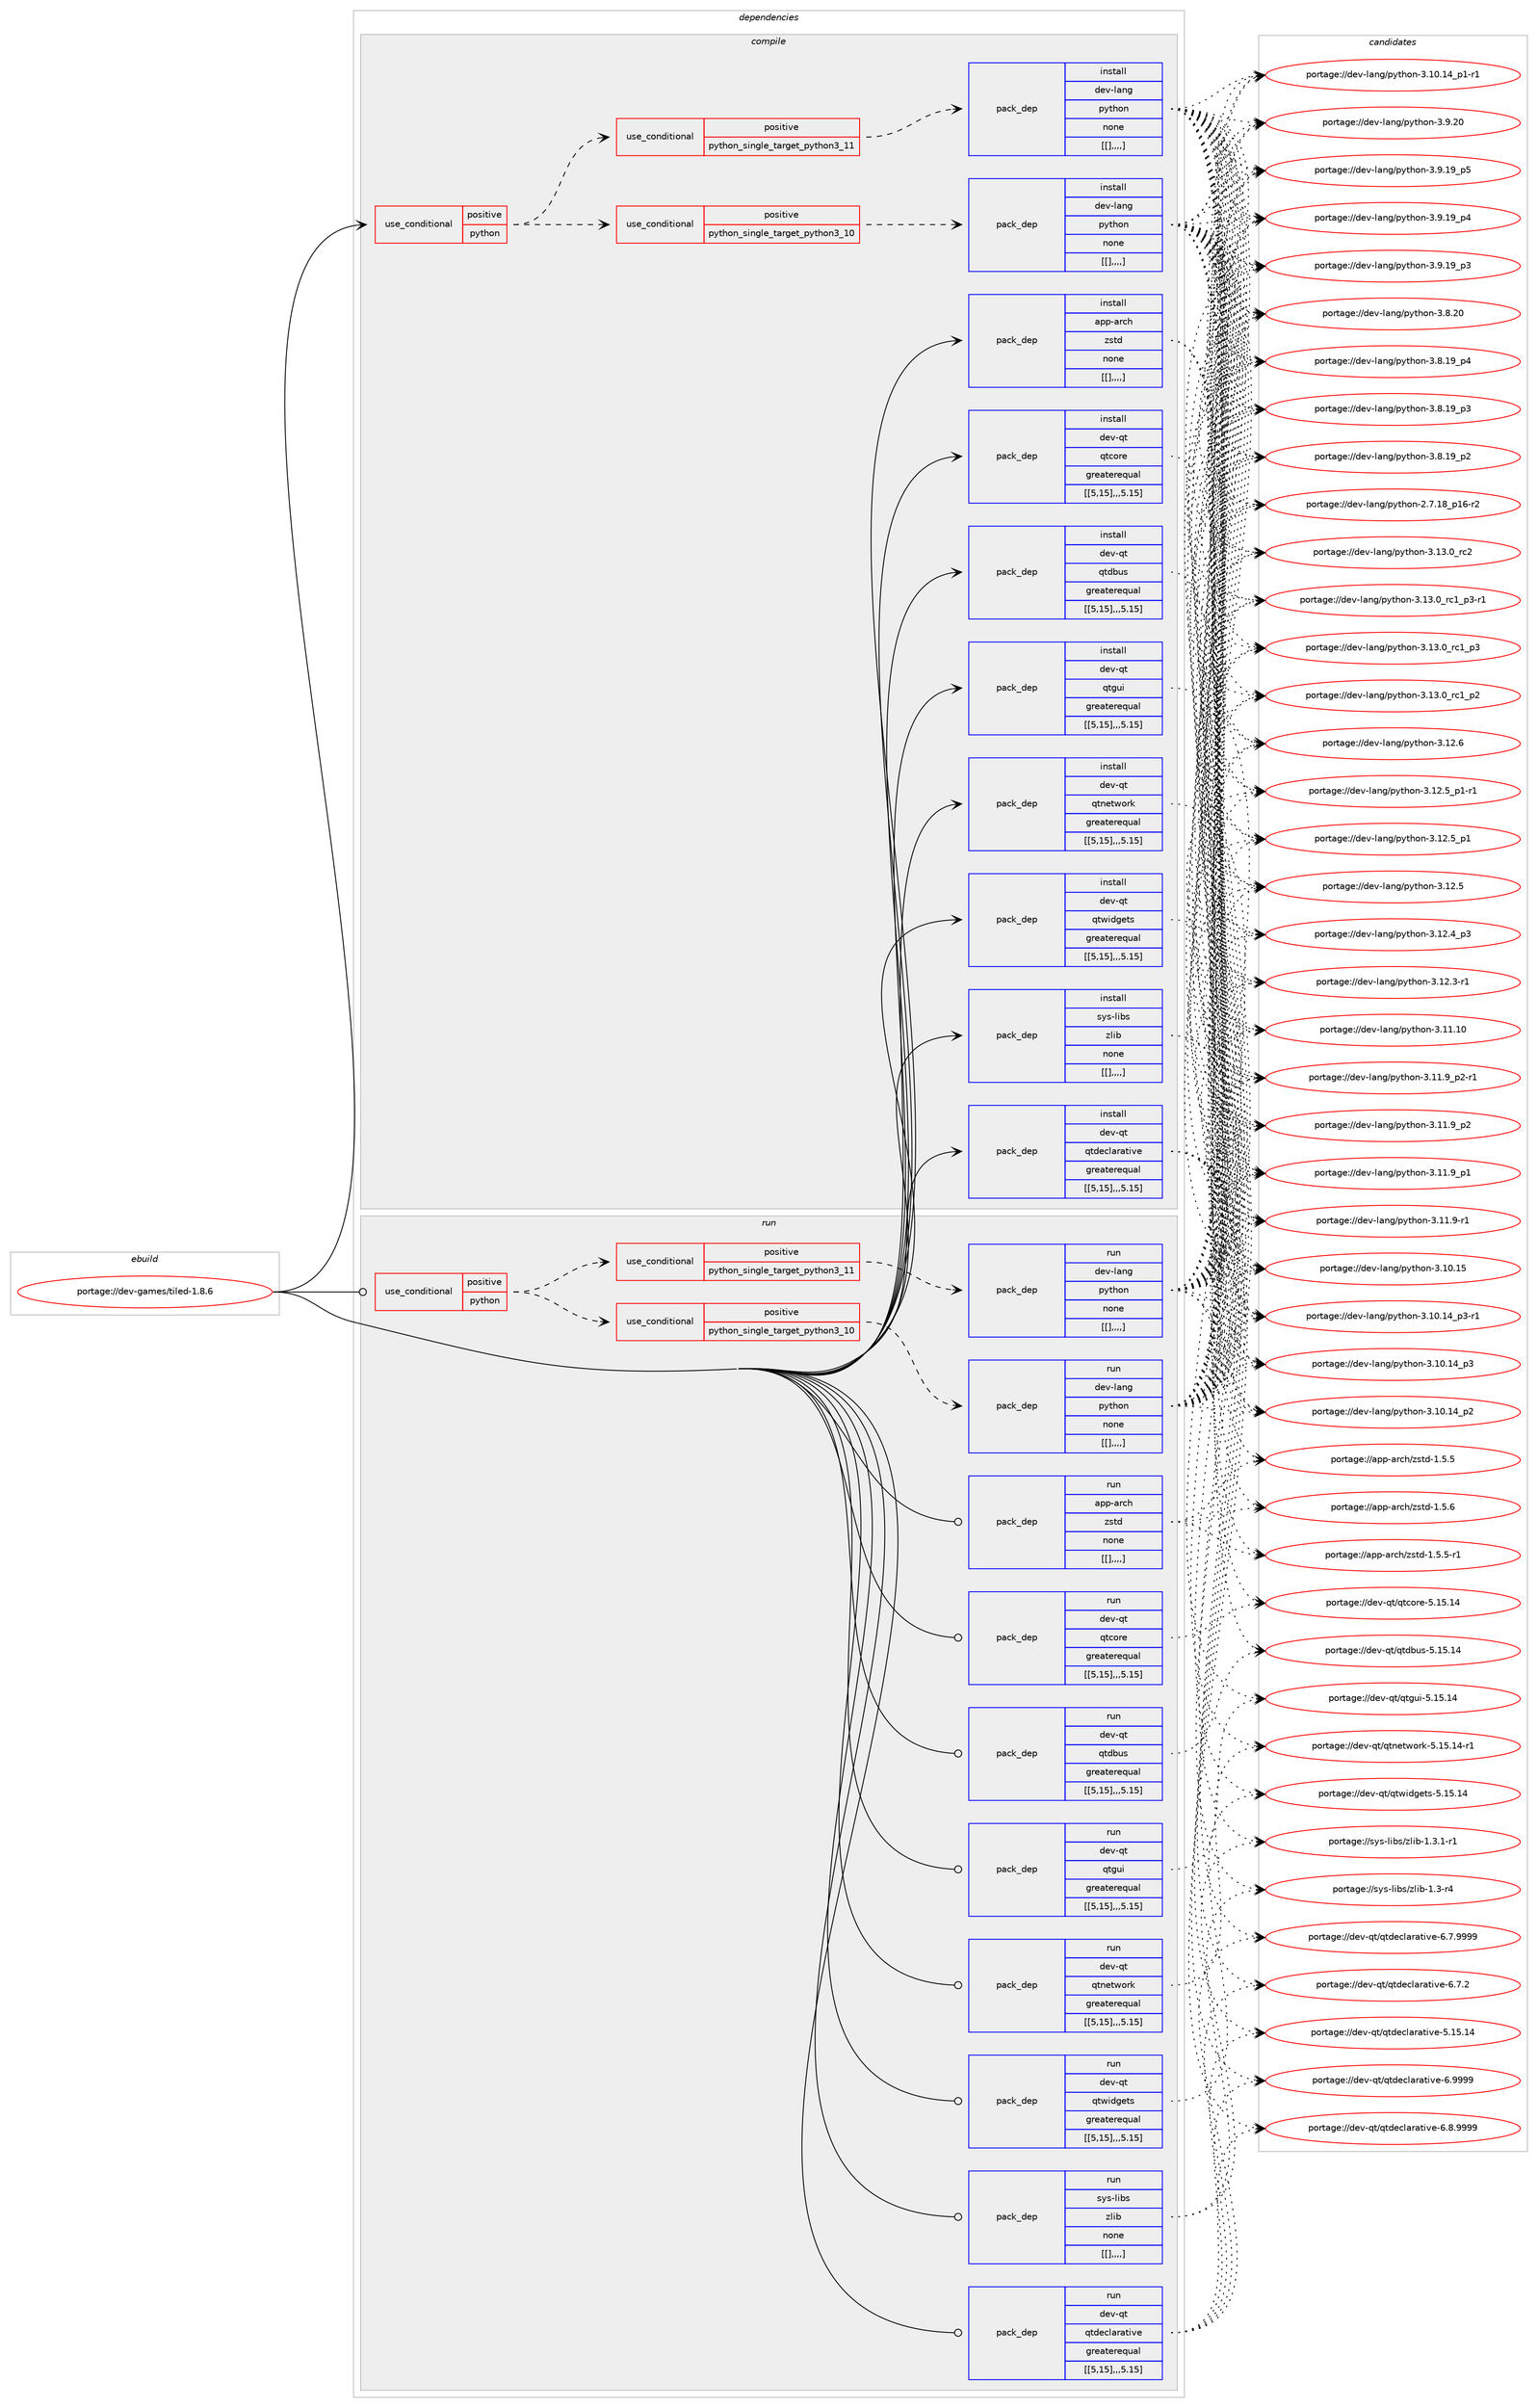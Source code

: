 digraph prolog {

# *************
# Graph options
# *************

newrank=true;
concentrate=true;
compound=true;
graph [rankdir=LR,fontname=Helvetica,fontsize=10,ranksep=1.5];#, ranksep=2.5, nodesep=0.2];
edge  [arrowhead=vee];
node  [fontname=Helvetica,fontsize=10];

# **********
# The ebuild
# **********

subgraph cluster_leftcol {
color=gray;
label=<<i>ebuild</i>>;
id [label="portage://dev-games/tiled-1.8.6", color=red, width=4, href="../dev-games/tiled-1.8.6.svg"];
}

# ****************
# The dependencies
# ****************

subgraph cluster_midcol {
color=gray;
label=<<i>dependencies</i>>;
subgraph cluster_compile {
fillcolor="#eeeeee";
style=filled;
label=<<i>compile</i>>;
subgraph cond20420 {
dependency76235 [label=<<TABLE BORDER="0" CELLBORDER="1" CELLSPACING="0" CELLPADDING="4"><TR><TD ROWSPAN="3" CELLPADDING="10">use_conditional</TD></TR><TR><TD>positive</TD></TR><TR><TD>python</TD></TR></TABLE>>, shape=none, color=red];
subgraph cond20421 {
dependency76236 [label=<<TABLE BORDER="0" CELLBORDER="1" CELLSPACING="0" CELLPADDING="4"><TR><TD ROWSPAN="3" CELLPADDING="10">use_conditional</TD></TR><TR><TD>positive</TD></TR><TR><TD>python_single_target_python3_10</TD></TR></TABLE>>, shape=none, color=red];
subgraph pack54866 {
dependency76237 [label=<<TABLE BORDER="0" CELLBORDER="1" CELLSPACING="0" CELLPADDING="4" WIDTH="220"><TR><TD ROWSPAN="6" CELLPADDING="30">pack_dep</TD></TR><TR><TD WIDTH="110">install</TD></TR><TR><TD>dev-lang</TD></TR><TR><TD>python</TD></TR><TR><TD>none</TD></TR><TR><TD>[[],,,,]</TD></TR></TABLE>>, shape=none, color=blue];
}
dependency76236:e -> dependency76237:w [weight=20,style="dashed",arrowhead="vee"];
}
dependency76235:e -> dependency76236:w [weight=20,style="dashed",arrowhead="vee"];
subgraph cond20422 {
dependency76238 [label=<<TABLE BORDER="0" CELLBORDER="1" CELLSPACING="0" CELLPADDING="4"><TR><TD ROWSPAN="3" CELLPADDING="10">use_conditional</TD></TR><TR><TD>positive</TD></TR><TR><TD>python_single_target_python3_11</TD></TR></TABLE>>, shape=none, color=red];
subgraph pack54867 {
dependency76239 [label=<<TABLE BORDER="0" CELLBORDER="1" CELLSPACING="0" CELLPADDING="4" WIDTH="220"><TR><TD ROWSPAN="6" CELLPADDING="30">pack_dep</TD></TR><TR><TD WIDTH="110">install</TD></TR><TR><TD>dev-lang</TD></TR><TR><TD>python</TD></TR><TR><TD>none</TD></TR><TR><TD>[[],,,,]</TD></TR></TABLE>>, shape=none, color=blue];
}
dependency76238:e -> dependency76239:w [weight=20,style="dashed",arrowhead="vee"];
}
dependency76235:e -> dependency76238:w [weight=20,style="dashed",arrowhead="vee"];
}
id:e -> dependency76235:w [weight=20,style="solid",arrowhead="vee"];
subgraph pack54868 {
dependency76240 [label=<<TABLE BORDER="0" CELLBORDER="1" CELLSPACING="0" CELLPADDING="4" WIDTH="220"><TR><TD ROWSPAN="6" CELLPADDING="30">pack_dep</TD></TR><TR><TD WIDTH="110">install</TD></TR><TR><TD>app-arch</TD></TR><TR><TD>zstd</TD></TR><TR><TD>none</TD></TR><TR><TD>[[],,,,]</TD></TR></TABLE>>, shape=none, color=blue];
}
id:e -> dependency76240:w [weight=20,style="solid",arrowhead="vee"];
subgraph pack54869 {
dependency76241 [label=<<TABLE BORDER="0" CELLBORDER="1" CELLSPACING="0" CELLPADDING="4" WIDTH="220"><TR><TD ROWSPAN="6" CELLPADDING="30">pack_dep</TD></TR><TR><TD WIDTH="110">install</TD></TR><TR><TD>dev-qt</TD></TR><TR><TD>qtcore</TD></TR><TR><TD>greaterequal</TD></TR><TR><TD>[[5,15],,,5.15]</TD></TR></TABLE>>, shape=none, color=blue];
}
id:e -> dependency76241:w [weight=20,style="solid",arrowhead="vee"];
subgraph pack54870 {
dependency76242 [label=<<TABLE BORDER="0" CELLBORDER="1" CELLSPACING="0" CELLPADDING="4" WIDTH="220"><TR><TD ROWSPAN="6" CELLPADDING="30">pack_dep</TD></TR><TR><TD WIDTH="110">install</TD></TR><TR><TD>dev-qt</TD></TR><TR><TD>qtdbus</TD></TR><TR><TD>greaterequal</TD></TR><TR><TD>[[5,15],,,5.15]</TD></TR></TABLE>>, shape=none, color=blue];
}
id:e -> dependency76242:w [weight=20,style="solid",arrowhead="vee"];
subgraph pack54871 {
dependency76243 [label=<<TABLE BORDER="0" CELLBORDER="1" CELLSPACING="0" CELLPADDING="4" WIDTH="220"><TR><TD ROWSPAN="6" CELLPADDING="30">pack_dep</TD></TR><TR><TD WIDTH="110">install</TD></TR><TR><TD>dev-qt</TD></TR><TR><TD>qtdeclarative</TD></TR><TR><TD>greaterequal</TD></TR><TR><TD>[[5,15],,,5.15]</TD></TR></TABLE>>, shape=none, color=blue];
}
id:e -> dependency76243:w [weight=20,style="solid",arrowhead="vee"];
subgraph pack54872 {
dependency76244 [label=<<TABLE BORDER="0" CELLBORDER="1" CELLSPACING="0" CELLPADDING="4" WIDTH="220"><TR><TD ROWSPAN="6" CELLPADDING="30">pack_dep</TD></TR><TR><TD WIDTH="110">install</TD></TR><TR><TD>dev-qt</TD></TR><TR><TD>qtgui</TD></TR><TR><TD>greaterequal</TD></TR><TR><TD>[[5,15],,,5.15]</TD></TR></TABLE>>, shape=none, color=blue];
}
id:e -> dependency76244:w [weight=20,style="solid",arrowhead="vee"];
subgraph pack54873 {
dependency76245 [label=<<TABLE BORDER="0" CELLBORDER="1" CELLSPACING="0" CELLPADDING="4" WIDTH="220"><TR><TD ROWSPAN="6" CELLPADDING="30">pack_dep</TD></TR><TR><TD WIDTH="110">install</TD></TR><TR><TD>dev-qt</TD></TR><TR><TD>qtnetwork</TD></TR><TR><TD>greaterequal</TD></TR><TR><TD>[[5,15],,,5.15]</TD></TR></TABLE>>, shape=none, color=blue];
}
id:e -> dependency76245:w [weight=20,style="solid",arrowhead="vee"];
subgraph pack54874 {
dependency76246 [label=<<TABLE BORDER="0" CELLBORDER="1" CELLSPACING="0" CELLPADDING="4" WIDTH="220"><TR><TD ROWSPAN="6" CELLPADDING="30">pack_dep</TD></TR><TR><TD WIDTH="110">install</TD></TR><TR><TD>dev-qt</TD></TR><TR><TD>qtwidgets</TD></TR><TR><TD>greaterequal</TD></TR><TR><TD>[[5,15],,,5.15]</TD></TR></TABLE>>, shape=none, color=blue];
}
id:e -> dependency76246:w [weight=20,style="solid",arrowhead="vee"];
subgraph pack54875 {
dependency76247 [label=<<TABLE BORDER="0" CELLBORDER="1" CELLSPACING="0" CELLPADDING="4" WIDTH="220"><TR><TD ROWSPAN="6" CELLPADDING="30">pack_dep</TD></TR><TR><TD WIDTH="110">install</TD></TR><TR><TD>sys-libs</TD></TR><TR><TD>zlib</TD></TR><TR><TD>none</TD></TR><TR><TD>[[],,,,]</TD></TR></TABLE>>, shape=none, color=blue];
}
id:e -> dependency76247:w [weight=20,style="solid",arrowhead="vee"];
}
subgraph cluster_compileandrun {
fillcolor="#eeeeee";
style=filled;
label=<<i>compile and run</i>>;
}
subgraph cluster_run {
fillcolor="#eeeeee";
style=filled;
label=<<i>run</i>>;
subgraph cond20423 {
dependency76248 [label=<<TABLE BORDER="0" CELLBORDER="1" CELLSPACING="0" CELLPADDING="4"><TR><TD ROWSPAN="3" CELLPADDING="10">use_conditional</TD></TR><TR><TD>positive</TD></TR><TR><TD>python</TD></TR></TABLE>>, shape=none, color=red];
subgraph cond20424 {
dependency76249 [label=<<TABLE BORDER="0" CELLBORDER="1" CELLSPACING="0" CELLPADDING="4"><TR><TD ROWSPAN="3" CELLPADDING="10">use_conditional</TD></TR><TR><TD>positive</TD></TR><TR><TD>python_single_target_python3_10</TD></TR></TABLE>>, shape=none, color=red];
subgraph pack54876 {
dependency76250 [label=<<TABLE BORDER="0" CELLBORDER="1" CELLSPACING="0" CELLPADDING="4" WIDTH="220"><TR><TD ROWSPAN="6" CELLPADDING="30">pack_dep</TD></TR><TR><TD WIDTH="110">run</TD></TR><TR><TD>dev-lang</TD></TR><TR><TD>python</TD></TR><TR><TD>none</TD></TR><TR><TD>[[],,,,]</TD></TR></TABLE>>, shape=none, color=blue];
}
dependency76249:e -> dependency76250:w [weight=20,style="dashed",arrowhead="vee"];
}
dependency76248:e -> dependency76249:w [weight=20,style="dashed",arrowhead="vee"];
subgraph cond20425 {
dependency76251 [label=<<TABLE BORDER="0" CELLBORDER="1" CELLSPACING="0" CELLPADDING="4"><TR><TD ROWSPAN="3" CELLPADDING="10">use_conditional</TD></TR><TR><TD>positive</TD></TR><TR><TD>python_single_target_python3_11</TD></TR></TABLE>>, shape=none, color=red];
subgraph pack54877 {
dependency76252 [label=<<TABLE BORDER="0" CELLBORDER="1" CELLSPACING="0" CELLPADDING="4" WIDTH="220"><TR><TD ROWSPAN="6" CELLPADDING="30">pack_dep</TD></TR><TR><TD WIDTH="110">run</TD></TR><TR><TD>dev-lang</TD></TR><TR><TD>python</TD></TR><TR><TD>none</TD></TR><TR><TD>[[],,,,]</TD></TR></TABLE>>, shape=none, color=blue];
}
dependency76251:e -> dependency76252:w [weight=20,style="dashed",arrowhead="vee"];
}
dependency76248:e -> dependency76251:w [weight=20,style="dashed",arrowhead="vee"];
}
id:e -> dependency76248:w [weight=20,style="solid",arrowhead="odot"];
subgraph pack54878 {
dependency76253 [label=<<TABLE BORDER="0" CELLBORDER="1" CELLSPACING="0" CELLPADDING="4" WIDTH="220"><TR><TD ROWSPAN="6" CELLPADDING="30">pack_dep</TD></TR><TR><TD WIDTH="110">run</TD></TR><TR><TD>app-arch</TD></TR><TR><TD>zstd</TD></TR><TR><TD>none</TD></TR><TR><TD>[[],,,,]</TD></TR></TABLE>>, shape=none, color=blue];
}
id:e -> dependency76253:w [weight=20,style="solid",arrowhead="odot"];
subgraph pack54879 {
dependency76254 [label=<<TABLE BORDER="0" CELLBORDER="1" CELLSPACING="0" CELLPADDING="4" WIDTH="220"><TR><TD ROWSPAN="6" CELLPADDING="30">pack_dep</TD></TR><TR><TD WIDTH="110">run</TD></TR><TR><TD>dev-qt</TD></TR><TR><TD>qtcore</TD></TR><TR><TD>greaterequal</TD></TR><TR><TD>[[5,15],,,5.15]</TD></TR></TABLE>>, shape=none, color=blue];
}
id:e -> dependency76254:w [weight=20,style="solid",arrowhead="odot"];
subgraph pack54880 {
dependency76255 [label=<<TABLE BORDER="0" CELLBORDER="1" CELLSPACING="0" CELLPADDING="4" WIDTH="220"><TR><TD ROWSPAN="6" CELLPADDING="30">pack_dep</TD></TR><TR><TD WIDTH="110">run</TD></TR><TR><TD>dev-qt</TD></TR><TR><TD>qtdbus</TD></TR><TR><TD>greaterequal</TD></TR><TR><TD>[[5,15],,,5.15]</TD></TR></TABLE>>, shape=none, color=blue];
}
id:e -> dependency76255:w [weight=20,style="solid",arrowhead="odot"];
subgraph pack54881 {
dependency76256 [label=<<TABLE BORDER="0" CELLBORDER="1" CELLSPACING="0" CELLPADDING="4" WIDTH="220"><TR><TD ROWSPAN="6" CELLPADDING="30">pack_dep</TD></TR><TR><TD WIDTH="110">run</TD></TR><TR><TD>dev-qt</TD></TR><TR><TD>qtdeclarative</TD></TR><TR><TD>greaterequal</TD></TR><TR><TD>[[5,15],,,5.15]</TD></TR></TABLE>>, shape=none, color=blue];
}
id:e -> dependency76256:w [weight=20,style="solid",arrowhead="odot"];
subgraph pack54882 {
dependency76257 [label=<<TABLE BORDER="0" CELLBORDER="1" CELLSPACING="0" CELLPADDING="4" WIDTH="220"><TR><TD ROWSPAN="6" CELLPADDING="30">pack_dep</TD></TR><TR><TD WIDTH="110">run</TD></TR><TR><TD>dev-qt</TD></TR><TR><TD>qtgui</TD></TR><TR><TD>greaterequal</TD></TR><TR><TD>[[5,15],,,5.15]</TD></TR></TABLE>>, shape=none, color=blue];
}
id:e -> dependency76257:w [weight=20,style="solid",arrowhead="odot"];
subgraph pack54883 {
dependency76258 [label=<<TABLE BORDER="0" CELLBORDER="1" CELLSPACING="0" CELLPADDING="4" WIDTH="220"><TR><TD ROWSPAN="6" CELLPADDING="30">pack_dep</TD></TR><TR><TD WIDTH="110">run</TD></TR><TR><TD>dev-qt</TD></TR><TR><TD>qtnetwork</TD></TR><TR><TD>greaterequal</TD></TR><TR><TD>[[5,15],,,5.15]</TD></TR></TABLE>>, shape=none, color=blue];
}
id:e -> dependency76258:w [weight=20,style="solid",arrowhead="odot"];
subgraph pack54884 {
dependency76259 [label=<<TABLE BORDER="0" CELLBORDER="1" CELLSPACING="0" CELLPADDING="4" WIDTH="220"><TR><TD ROWSPAN="6" CELLPADDING="30">pack_dep</TD></TR><TR><TD WIDTH="110">run</TD></TR><TR><TD>dev-qt</TD></TR><TR><TD>qtwidgets</TD></TR><TR><TD>greaterequal</TD></TR><TR><TD>[[5,15],,,5.15]</TD></TR></TABLE>>, shape=none, color=blue];
}
id:e -> dependency76259:w [weight=20,style="solid",arrowhead="odot"];
subgraph pack54885 {
dependency76260 [label=<<TABLE BORDER="0" CELLBORDER="1" CELLSPACING="0" CELLPADDING="4" WIDTH="220"><TR><TD ROWSPAN="6" CELLPADDING="30">pack_dep</TD></TR><TR><TD WIDTH="110">run</TD></TR><TR><TD>sys-libs</TD></TR><TR><TD>zlib</TD></TR><TR><TD>none</TD></TR><TR><TD>[[],,,,]</TD></TR></TABLE>>, shape=none, color=blue];
}
id:e -> dependency76260:w [weight=20,style="solid",arrowhead="odot"];
}
}

# **************
# The candidates
# **************

subgraph cluster_choices {
rank=same;
color=gray;
label=<<i>candidates</i>>;

subgraph choice54866 {
color=black;
nodesep=1;
choice10010111845108971101034711212111610411111045514649514648951149950 [label="portage://dev-lang/python-3.13.0_rc2", color=red, width=4,href="../dev-lang/python-3.13.0_rc2.svg"];
choice1001011184510897110103471121211161041111104551464951464895114994995112514511449 [label="portage://dev-lang/python-3.13.0_rc1_p3-r1", color=red, width=4,href="../dev-lang/python-3.13.0_rc1_p3-r1.svg"];
choice100101118451089711010347112121116104111110455146495146489511499499511251 [label="portage://dev-lang/python-3.13.0_rc1_p3", color=red, width=4,href="../dev-lang/python-3.13.0_rc1_p3.svg"];
choice100101118451089711010347112121116104111110455146495146489511499499511250 [label="portage://dev-lang/python-3.13.0_rc1_p2", color=red, width=4,href="../dev-lang/python-3.13.0_rc1_p2.svg"];
choice10010111845108971101034711212111610411111045514649504654 [label="portage://dev-lang/python-3.12.6", color=red, width=4,href="../dev-lang/python-3.12.6.svg"];
choice1001011184510897110103471121211161041111104551464950465395112494511449 [label="portage://dev-lang/python-3.12.5_p1-r1", color=red, width=4,href="../dev-lang/python-3.12.5_p1-r1.svg"];
choice100101118451089711010347112121116104111110455146495046539511249 [label="portage://dev-lang/python-3.12.5_p1", color=red, width=4,href="../dev-lang/python-3.12.5_p1.svg"];
choice10010111845108971101034711212111610411111045514649504653 [label="portage://dev-lang/python-3.12.5", color=red, width=4,href="../dev-lang/python-3.12.5.svg"];
choice100101118451089711010347112121116104111110455146495046529511251 [label="portage://dev-lang/python-3.12.4_p3", color=red, width=4,href="../dev-lang/python-3.12.4_p3.svg"];
choice100101118451089711010347112121116104111110455146495046514511449 [label="portage://dev-lang/python-3.12.3-r1", color=red, width=4,href="../dev-lang/python-3.12.3-r1.svg"];
choice1001011184510897110103471121211161041111104551464949464948 [label="portage://dev-lang/python-3.11.10", color=red, width=4,href="../dev-lang/python-3.11.10.svg"];
choice1001011184510897110103471121211161041111104551464949465795112504511449 [label="portage://dev-lang/python-3.11.9_p2-r1", color=red, width=4,href="../dev-lang/python-3.11.9_p2-r1.svg"];
choice100101118451089711010347112121116104111110455146494946579511250 [label="portage://dev-lang/python-3.11.9_p2", color=red, width=4,href="../dev-lang/python-3.11.9_p2.svg"];
choice100101118451089711010347112121116104111110455146494946579511249 [label="portage://dev-lang/python-3.11.9_p1", color=red, width=4,href="../dev-lang/python-3.11.9_p1.svg"];
choice100101118451089711010347112121116104111110455146494946574511449 [label="portage://dev-lang/python-3.11.9-r1", color=red, width=4,href="../dev-lang/python-3.11.9-r1.svg"];
choice1001011184510897110103471121211161041111104551464948464953 [label="portage://dev-lang/python-3.10.15", color=red, width=4,href="../dev-lang/python-3.10.15.svg"];
choice100101118451089711010347112121116104111110455146494846495295112514511449 [label="portage://dev-lang/python-3.10.14_p3-r1", color=red, width=4,href="../dev-lang/python-3.10.14_p3-r1.svg"];
choice10010111845108971101034711212111610411111045514649484649529511251 [label="portage://dev-lang/python-3.10.14_p3", color=red, width=4,href="../dev-lang/python-3.10.14_p3.svg"];
choice10010111845108971101034711212111610411111045514649484649529511250 [label="portage://dev-lang/python-3.10.14_p2", color=red, width=4,href="../dev-lang/python-3.10.14_p2.svg"];
choice100101118451089711010347112121116104111110455146494846495295112494511449 [label="portage://dev-lang/python-3.10.14_p1-r1", color=red, width=4,href="../dev-lang/python-3.10.14_p1-r1.svg"];
choice10010111845108971101034711212111610411111045514657465048 [label="portage://dev-lang/python-3.9.20", color=red, width=4,href="../dev-lang/python-3.9.20.svg"];
choice100101118451089711010347112121116104111110455146574649579511253 [label="portage://dev-lang/python-3.9.19_p5", color=red, width=4,href="../dev-lang/python-3.9.19_p5.svg"];
choice100101118451089711010347112121116104111110455146574649579511252 [label="portage://dev-lang/python-3.9.19_p4", color=red, width=4,href="../dev-lang/python-3.9.19_p4.svg"];
choice100101118451089711010347112121116104111110455146574649579511251 [label="portage://dev-lang/python-3.9.19_p3", color=red, width=4,href="../dev-lang/python-3.9.19_p3.svg"];
choice10010111845108971101034711212111610411111045514656465048 [label="portage://dev-lang/python-3.8.20", color=red, width=4,href="../dev-lang/python-3.8.20.svg"];
choice100101118451089711010347112121116104111110455146564649579511252 [label="portage://dev-lang/python-3.8.19_p4", color=red, width=4,href="../dev-lang/python-3.8.19_p4.svg"];
choice100101118451089711010347112121116104111110455146564649579511251 [label="portage://dev-lang/python-3.8.19_p3", color=red, width=4,href="../dev-lang/python-3.8.19_p3.svg"];
choice100101118451089711010347112121116104111110455146564649579511250 [label="portage://dev-lang/python-3.8.19_p2", color=red, width=4,href="../dev-lang/python-3.8.19_p2.svg"];
choice100101118451089711010347112121116104111110455046554649569511249544511450 [label="portage://dev-lang/python-2.7.18_p16-r2", color=red, width=4,href="../dev-lang/python-2.7.18_p16-r2.svg"];
dependency76237:e -> choice10010111845108971101034711212111610411111045514649514648951149950:w [style=dotted,weight="100"];
dependency76237:e -> choice1001011184510897110103471121211161041111104551464951464895114994995112514511449:w [style=dotted,weight="100"];
dependency76237:e -> choice100101118451089711010347112121116104111110455146495146489511499499511251:w [style=dotted,weight="100"];
dependency76237:e -> choice100101118451089711010347112121116104111110455146495146489511499499511250:w [style=dotted,weight="100"];
dependency76237:e -> choice10010111845108971101034711212111610411111045514649504654:w [style=dotted,weight="100"];
dependency76237:e -> choice1001011184510897110103471121211161041111104551464950465395112494511449:w [style=dotted,weight="100"];
dependency76237:e -> choice100101118451089711010347112121116104111110455146495046539511249:w [style=dotted,weight="100"];
dependency76237:e -> choice10010111845108971101034711212111610411111045514649504653:w [style=dotted,weight="100"];
dependency76237:e -> choice100101118451089711010347112121116104111110455146495046529511251:w [style=dotted,weight="100"];
dependency76237:e -> choice100101118451089711010347112121116104111110455146495046514511449:w [style=dotted,weight="100"];
dependency76237:e -> choice1001011184510897110103471121211161041111104551464949464948:w [style=dotted,weight="100"];
dependency76237:e -> choice1001011184510897110103471121211161041111104551464949465795112504511449:w [style=dotted,weight="100"];
dependency76237:e -> choice100101118451089711010347112121116104111110455146494946579511250:w [style=dotted,weight="100"];
dependency76237:e -> choice100101118451089711010347112121116104111110455146494946579511249:w [style=dotted,weight="100"];
dependency76237:e -> choice100101118451089711010347112121116104111110455146494946574511449:w [style=dotted,weight="100"];
dependency76237:e -> choice1001011184510897110103471121211161041111104551464948464953:w [style=dotted,weight="100"];
dependency76237:e -> choice100101118451089711010347112121116104111110455146494846495295112514511449:w [style=dotted,weight="100"];
dependency76237:e -> choice10010111845108971101034711212111610411111045514649484649529511251:w [style=dotted,weight="100"];
dependency76237:e -> choice10010111845108971101034711212111610411111045514649484649529511250:w [style=dotted,weight="100"];
dependency76237:e -> choice100101118451089711010347112121116104111110455146494846495295112494511449:w [style=dotted,weight="100"];
dependency76237:e -> choice10010111845108971101034711212111610411111045514657465048:w [style=dotted,weight="100"];
dependency76237:e -> choice100101118451089711010347112121116104111110455146574649579511253:w [style=dotted,weight="100"];
dependency76237:e -> choice100101118451089711010347112121116104111110455146574649579511252:w [style=dotted,weight="100"];
dependency76237:e -> choice100101118451089711010347112121116104111110455146574649579511251:w [style=dotted,weight="100"];
dependency76237:e -> choice10010111845108971101034711212111610411111045514656465048:w [style=dotted,weight="100"];
dependency76237:e -> choice100101118451089711010347112121116104111110455146564649579511252:w [style=dotted,weight="100"];
dependency76237:e -> choice100101118451089711010347112121116104111110455146564649579511251:w [style=dotted,weight="100"];
dependency76237:e -> choice100101118451089711010347112121116104111110455146564649579511250:w [style=dotted,weight="100"];
dependency76237:e -> choice100101118451089711010347112121116104111110455046554649569511249544511450:w [style=dotted,weight="100"];
}
subgraph choice54867 {
color=black;
nodesep=1;
choice10010111845108971101034711212111610411111045514649514648951149950 [label="portage://dev-lang/python-3.13.0_rc2", color=red, width=4,href="../dev-lang/python-3.13.0_rc2.svg"];
choice1001011184510897110103471121211161041111104551464951464895114994995112514511449 [label="portage://dev-lang/python-3.13.0_rc1_p3-r1", color=red, width=4,href="../dev-lang/python-3.13.0_rc1_p3-r1.svg"];
choice100101118451089711010347112121116104111110455146495146489511499499511251 [label="portage://dev-lang/python-3.13.0_rc1_p3", color=red, width=4,href="../dev-lang/python-3.13.0_rc1_p3.svg"];
choice100101118451089711010347112121116104111110455146495146489511499499511250 [label="portage://dev-lang/python-3.13.0_rc1_p2", color=red, width=4,href="../dev-lang/python-3.13.0_rc1_p2.svg"];
choice10010111845108971101034711212111610411111045514649504654 [label="portage://dev-lang/python-3.12.6", color=red, width=4,href="../dev-lang/python-3.12.6.svg"];
choice1001011184510897110103471121211161041111104551464950465395112494511449 [label="portage://dev-lang/python-3.12.5_p1-r1", color=red, width=4,href="../dev-lang/python-3.12.5_p1-r1.svg"];
choice100101118451089711010347112121116104111110455146495046539511249 [label="portage://dev-lang/python-3.12.5_p1", color=red, width=4,href="../dev-lang/python-3.12.5_p1.svg"];
choice10010111845108971101034711212111610411111045514649504653 [label="portage://dev-lang/python-3.12.5", color=red, width=4,href="../dev-lang/python-3.12.5.svg"];
choice100101118451089711010347112121116104111110455146495046529511251 [label="portage://dev-lang/python-3.12.4_p3", color=red, width=4,href="../dev-lang/python-3.12.4_p3.svg"];
choice100101118451089711010347112121116104111110455146495046514511449 [label="portage://dev-lang/python-3.12.3-r1", color=red, width=4,href="../dev-lang/python-3.12.3-r1.svg"];
choice1001011184510897110103471121211161041111104551464949464948 [label="portage://dev-lang/python-3.11.10", color=red, width=4,href="../dev-lang/python-3.11.10.svg"];
choice1001011184510897110103471121211161041111104551464949465795112504511449 [label="portage://dev-lang/python-3.11.9_p2-r1", color=red, width=4,href="../dev-lang/python-3.11.9_p2-r1.svg"];
choice100101118451089711010347112121116104111110455146494946579511250 [label="portage://dev-lang/python-3.11.9_p2", color=red, width=4,href="../dev-lang/python-3.11.9_p2.svg"];
choice100101118451089711010347112121116104111110455146494946579511249 [label="portage://dev-lang/python-3.11.9_p1", color=red, width=4,href="../dev-lang/python-3.11.9_p1.svg"];
choice100101118451089711010347112121116104111110455146494946574511449 [label="portage://dev-lang/python-3.11.9-r1", color=red, width=4,href="../dev-lang/python-3.11.9-r1.svg"];
choice1001011184510897110103471121211161041111104551464948464953 [label="portage://dev-lang/python-3.10.15", color=red, width=4,href="../dev-lang/python-3.10.15.svg"];
choice100101118451089711010347112121116104111110455146494846495295112514511449 [label="portage://dev-lang/python-3.10.14_p3-r1", color=red, width=4,href="../dev-lang/python-3.10.14_p3-r1.svg"];
choice10010111845108971101034711212111610411111045514649484649529511251 [label="portage://dev-lang/python-3.10.14_p3", color=red, width=4,href="../dev-lang/python-3.10.14_p3.svg"];
choice10010111845108971101034711212111610411111045514649484649529511250 [label="portage://dev-lang/python-3.10.14_p2", color=red, width=4,href="../dev-lang/python-3.10.14_p2.svg"];
choice100101118451089711010347112121116104111110455146494846495295112494511449 [label="portage://dev-lang/python-3.10.14_p1-r1", color=red, width=4,href="../dev-lang/python-3.10.14_p1-r1.svg"];
choice10010111845108971101034711212111610411111045514657465048 [label="portage://dev-lang/python-3.9.20", color=red, width=4,href="../dev-lang/python-3.9.20.svg"];
choice100101118451089711010347112121116104111110455146574649579511253 [label="portage://dev-lang/python-3.9.19_p5", color=red, width=4,href="../dev-lang/python-3.9.19_p5.svg"];
choice100101118451089711010347112121116104111110455146574649579511252 [label="portage://dev-lang/python-3.9.19_p4", color=red, width=4,href="../dev-lang/python-3.9.19_p4.svg"];
choice100101118451089711010347112121116104111110455146574649579511251 [label="portage://dev-lang/python-3.9.19_p3", color=red, width=4,href="../dev-lang/python-3.9.19_p3.svg"];
choice10010111845108971101034711212111610411111045514656465048 [label="portage://dev-lang/python-3.8.20", color=red, width=4,href="../dev-lang/python-3.8.20.svg"];
choice100101118451089711010347112121116104111110455146564649579511252 [label="portage://dev-lang/python-3.8.19_p4", color=red, width=4,href="../dev-lang/python-3.8.19_p4.svg"];
choice100101118451089711010347112121116104111110455146564649579511251 [label="portage://dev-lang/python-3.8.19_p3", color=red, width=4,href="../dev-lang/python-3.8.19_p3.svg"];
choice100101118451089711010347112121116104111110455146564649579511250 [label="portage://dev-lang/python-3.8.19_p2", color=red, width=4,href="../dev-lang/python-3.8.19_p2.svg"];
choice100101118451089711010347112121116104111110455046554649569511249544511450 [label="portage://dev-lang/python-2.7.18_p16-r2", color=red, width=4,href="../dev-lang/python-2.7.18_p16-r2.svg"];
dependency76239:e -> choice10010111845108971101034711212111610411111045514649514648951149950:w [style=dotted,weight="100"];
dependency76239:e -> choice1001011184510897110103471121211161041111104551464951464895114994995112514511449:w [style=dotted,weight="100"];
dependency76239:e -> choice100101118451089711010347112121116104111110455146495146489511499499511251:w [style=dotted,weight="100"];
dependency76239:e -> choice100101118451089711010347112121116104111110455146495146489511499499511250:w [style=dotted,weight="100"];
dependency76239:e -> choice10010111845108971101034711212111610411111045514649504654:w [style=dotted,weight="100"];
dependency76239:e -> choice1001011184510897110103471121211161041111104551464950465395112494511449:w [style=dotted,weight="100"];
dependency76239:e -> choice100101118451089711010347112121116104111110455146495046539511249:w [style=dotted,weight="100"];
dependency76239:e -> choice10010111845108971101034711212111610411111045514649504653:w [style=dotted,weight="100"];
dependency76239:e -> choice100101118451089711010347112121116104111110455146495046529511251:w [style=dotted,weight="100"];
dependency76239:e -> choice100101118451089711010347112121116104111110455146495046514511449:w [style=dotted,weight="100"];
dependency76239:e -> choice1001011184510897110103471121211161041111104551464949464948:w [style=dotted,weight="100"];
dependency76239:e -> choice1001011184510897110103471121211161041111104551464949465795112504511449:w [style=dotted,weight="100"];
dependency76239:e -> choice100101118451089711010347112121116104111110455146494946579511250:w [style=dotted,weight="100"];
dependency76239:e -> choice100101118451089711010347112121116104111110455146494946579511249:w [style=dotted,weight="100"];
dependency76239:e -> choice100101118451089711010347112121116104111110455146494946574511449:w [style=dotted,weight="100"];
dependency76239:e -> choice1001011184510897110103471121211161041111104551464948464953:w [style=dotted,weight="100"];
dependency76239:e -> choice100101118451089711010347112121116104111110455146494846495295112514511449:w [style=dotted,weight="100"];
dependency76239:e -> choice10010111845108971101034711212111610411111045514649484649529511251:w [style=dotted,weight="100"];
dependency76239:e -> choice10010111845108971101034711212111610411111045514649484649529511250:w [style=dotted,weight="100"];
dependency76239:e -> choice100101118451089711010347112121116104111110455146494846495295112494511449:w [style=dotted,weight="100"];
dependency76239:e -> choice10010111845108971101034711212111610411111045514657465048:w [style=dotted,weight="100"];
dependency76239:e -> choice100101118451089711010347112121116104111110455146574649579511253:w [style=dotted,weight="100"];
dependency76239:e -> choice100101118451089711010347112121116104111110455146574649579511252:w [style=dotted,weight="100"];
dependency76239:e -> choice100101118451089711010347112121116104111110455146574649579511251:w [style=dotted,weight="100"];
dependency76239:e -> choice10010111845108971101034711212111610411111045514656465048:w [style=dotted,weight="100"];
dependency76239:e -> choice100101118451089711010347112121116104111110455146564649579511252:w [style=dotted,weight="100"];
dependency76239:e -> choice100101118451089711010347112121116104111110455146564649579511251:w [style=dotted,weight="100"];
dependency76239:e -> choice100101118451089711010347112121116104111110455146564649579511250:w [style=dotted,weight="100"];
dependency76239:e -> choice100101118451089711010347112121116104111110455046554649569511249544511450:w [style=dotted,weight="100"];
}
subgraph choice54868 {
color=black;
nodesep=1;
choice9711211245971149910447122115116100454946534654 [label="portage://app-arch/zstd-1.5.6", color=red, width=4,href="../app-arch/zstd-1.5.6.svg"];
choice97112112459711499104471221151161004549465346534511449 [label="portage://app-arch/zstd-1.5.5-r1", color=red, width=4,href="../app-arch/zstd-1.5.5-r1.svg"];
choice9711211245971149910447122115116100454946534653 [label="portage://app-arch/zstd-1.5.5", color=red, width=4,href="../app-arch/zstd-1.5.5.svg"];
dependency76240:e -> choice9711211245971149910447122115116100454946534654:w [style=dotted,weight="100"];
dependency76240:e -> choice97112112459711499104471221151161004549465346534511449:w [style=dotted,weight="100"];
dependency76240:e -> choice9711211245971149910447122115116100454946534653:w [style=dotted,weight="100"];
}
subgraph choice54869 {
color=black;
nodesep=1;
choice1001011184511311647113116991111141014553464953464952 [label="portage://dev-qt/qtcore-5.15.14", color=red, width=4,href="../dev-qt/qtcore-5.15.14.svg"];
dependency76241:e -> choice1001011184511311647113116991111141014553464953464952:w [style=dotted,weight="100"];
}
subgraph choice54870 {
color=black;
nodesep=1;
choice1001011184511311647113116100981171154553464953464952 [label="portage://dev-qt/qtdbus-5.15.14", color=red, width=4,href="../dev-qt/qtdbus-5.15.14.svg"];
dependency76242:e -> choice1001011184511311647113116100981171154553464953464952:w [style=dotted,weight="100"];
}
subgraph choice54871 {
color=black;
nodesep=1;
choice100101118451131164711311610010199108971149711610511810145544657575757 [label="portage://dev-qt/qtdeclarative-6.9999", color=red, width=4,href="../dev-qt/qtdeclarative-6.9999.svg"];
choice1001011184511311647113116100101991089711497116105118101455446564657575757 [label="portage://dev-qt/qtdeclarative-6.8.9999", color=red, width=4,href="../dev-qt/qtdeclarative-6.8.9999.svg"];
choice1001011184511311647113116100101991089711497116105118101455446554657575757 [label="portage://dev-qt/qtdeclarative-6.7.9999", color=red, width=4,href="../dev-qt/qtdeclarative-6.7.9999.svg"];
choice1001011184511311647113116100101991089711497116105118101455446554650 [label="portage://dev-qt/qtdeclarative-6.7.2", color=red, width=4,href="../dev-qt/qtdeclarative-6.7.2.svg"];
choice10010111845113116471131161001019910897114971161051181014553464953464952 [label="portage://dev-qt/qtdeclarative-5.15.14", color=red, width=4,href="../dev-qt/qtdeclarative-5.15.14.svg"];
dependency76243:e -> choice100101118451131164711311610010199108971149711610511810145544657575757:w [style=dotted,weight="100"];
dependency76243:e -> choice1001011184511311647113116100101991089711497116105118101455446564657575757:w [style=dotted,weight="100"];
dependency76243:e -> choice1001011184511311647113116100101991089711497116105118101455446554657575757:w [style=dotted,weight="100"];
dependency76243:e -> choice1001011184511311647113116100101991089711497116105118101455446554650:w [style=dotted,weight="100"];
dependency76243:e -> choice10010111845113116471131161001019910897114971161051181014553464953464952:w [style=dotted,weight="100"];
}
subgraph choice54872 {
color=black;
nodesep=1;
choice10010111845113116471131161031171054553464953464952 [label="portage://dev-qt/qtgui-5.15.14", color=red, width=4,href="../dev-qt/qtgui-5.15.14.svg"];
dependency76244:e -> choice10010111845113116471131161031171054553464953464952:w [style=dotted,weight="100"];
}
subgraph choice54873 {
color=black;
nodesep=1;
choice100101118451131164711311611010111611911111410745534649534649524511449 [label="portage://dev-qt/qtnetwork-5.15.14-r1", color=red, width=4,href="../dev-qt/qtnetwork-5.15.14-r1.svg"];
dependency76245:e -> choice100101118451131164711311611010111611911111410745534649534649524511449:w [style=dotted,weight="100"];
}
subgraph choice54874 {
color=black;
nodesep=1;
choice10010111845113116471131161191051001031011161154553464953464952 [label="portage://dev-qt/qtwidgets-5.15.14", color=red, width=4,href="../dev-qt/qtwidgets-5.15.14.svg"];
dependency76246:e -> choice10010111845113116471131161191051001031011161154553464953464952:w [style=dotted,weight="100"];
}
subgraph choice54875 {
color=black;
nodesep=1;
choice115121115451081059811547122108105984549465146494511449 [label="portage://sys-libs/zlib-1.3.1-r1", color=red, width=4,href="../sys-libs/zlib-1.3.1-r1.svg"];
choice11512111545108105981154712210810598454946514511452 [label="portage://sys-libs/zlib-1.3-r4", color=red, width=4,href="../sys-libs/zlib-1.3-r4.svg"];
dependency76247:e -> choice115121115451081059811547122108105984549465146494511449:w [style=dotted,weight="100"];
dependency76247:e -> choice11512111545108105981154712210810598454946514511452:w [style=dotted,weight="100"];
}
subgraph choice54876 {
color=black;
nodesep=1;
choice10010111845108971101034711212111610411111045514649514648951149950 [label="portage://dev-lang/python-3.13.0_rc2", color=red, width=4,href="../dev-lang/python-3.13.0_rc2.svg"];
choice1001011184510897110103471121211161041111104551464951464895114994995112514511449 [label="portage://dev-lang/python-3.13.0_rc1_p3-r1", color=red, width=4,href="../dev-lang/python-3.13.0_rc1_p3-r1.svg"];
choice100101118451089711010347112121116104111110455146495146489511499499511251 [label="portage://dev-lang/python-3.13.0_rc1_p3", color=red, width=4,href="../dev-lang/python-3.13.0_rc1_p3.svg"];
choice100101118451089711010347112121116104111110455146495146489511499499511250 [label="portage://dev-lang/python-3.13.0_rc1_p2", color=red, width=4,href="../dev-lang/python-3.13.0_rc1_p2.svg"];
choice10010111845108971101034711212111610411111045514649504654 [label="portage://dev-lang/python-3.12.6", color=red, width=4,href="../dev-lang/python-3.12.6.svg"];
choice1001011184510897110103471121211161041111104551464950465395112494511449 [label="portage://dev-lang/python-3.12.5_p1-r1", color=red, width=4,href="../dev-lang/python-3.12.5_p1-r1.svg"];
choice100101118451089711010347112121116104111110455146495046539511249 [label="portage://dev-lang/python-3.12.5_p1", color=red, width=4,href="../dev-lang/python-3.12.5_p1.svg"];
choice10010111845108971101034711212111610411111045514649504653 [label="portage://dev-lang/python-3.12.5", color=red, width=4,href="../dev-lang/python-3.12.5.svg"];
choice100101118451089711010347112121116104111110455146495046529511251 [label="portage://dev-lang/python-3.12.4_p3", color=red, width=4,href="../dev-lang/python-3.12.4_p3.svg"];
choice100101118451089711010347112121116104111110455146495046514511449 [label="portage://dev-lang/python-3.12.3-r1", color=red, width=4,href="../dev-lang/python-3.12.3-r1.svg"];
choice1001011184510897110103471121211161041111104551464949464948 [label="portage://dev-lang/python-3.11.10", color=red, width=4,href="../dev-lang/python-3.11.10.svg"];
choice1001011184510897110103471121211161041111104551464949465795112504511449 [label="portage://dev-lang/python-3.11.9_p2-r1", color=red, width=4,href="../dev-lang/python-3.11.9_p2-r1.svg"];
choice100101118451089711010347112121116104111110455146494946579511250 [label="portage://dev-lang/python-3.11.9_p2", color=red, width=4,href="../dev-lang/python-3.11.9_p2.svg"];
choice100101118451089711010347112121116104111110455146494946579511249 [label="portage://dev-lang/python-3.11.9_p1", color=red, width=4,href="../dev-lang/python-3.11.9_p1.svg"];
choice100101118451089711010347112121116104111110455146494946574511449 [label="portage://dev-lang/python-3.11.9-r1", color=red, width=4,href="../dev-lang/python-3.11.9-r1.svg"];
choice1001011184510897110103471121211161041111104551464948464953 [label="portage://dev-lang/python-3.10.15", color=red, width=4,href="../dev-lang/python-3.10.15.svg"];
choice100101118451089711010347112121116104111110455146494846495295112514511449 [label="portage://dev-lang/python-3.10.14_p3-r1", color=red, width=4,href="../dev-lang/python-3.10.14_p3-r1.svg"];
choice10010111845108971101034711212111610411111045514649484649529511251 [label="portage://dev-lang/python-3.10.14_p3", color=red, width=4,href="../dev-lang/python-3.10.14_p3.svg"];
choice10010111845108971101034711212111610411111045514649484649529511250 [label="portage://dev-lang/python-3.10.14_p2", color=red, width=4,href="../dev-lang/python-3.10.14_p2.svg"];
choice100101118451089711010347112121116104111110455146494846495295112494511449 [label="portage://dev-lang/python-3.10.14_p1-r1", color=red, width=4,href="../dev-lang/python-3.10.14_p1-r1.svg"];
choice10010111845108971101034711212111610411111045514657465048 [label="portage://dev-lang/python-3.9.20", color=red, width=4,href="../dev-lang/python-3.9.20.svg"];
choice100101118451089711010347112121116104111110455146574649579511253 [label="portage://dev-lang/python-3.9.19_p5", color=red, width=4,href="../dev-lang/python-3.9.19_p5.svg"];
choice100101118451089711010347112121116104111110455146574649579511252 [label="portage://dev-lang/python-3.9.19_p4", color=red, width=4,href="../dev-lang/python-3.9.19_p4.svg"];
choice100101118451089711010347112121116104111110455146574649579511251 [label="portage://dev-lang/python-3.9.19_p3", color=red, width=4,href="../dev-lang/python-3.9.19_p3.svg"];
choice10010111845108971101034711212111610411111045514656465048 [label="portage://dev-lang/python-3.8.20", color=red, width=4,href="../dev-lang/python-3.8.20.svg"];
choice100101118451089711010347112121116104111110455146564649579511252 [label="portage://dev-lang/python-3.8.19_p4", color=red, width=4,href="../dev-lang/python-3.8.19_p4.svg"];
choice100101118451089711010347112121116104111110455146564649579511251 [label="portage://dev-lang/python-3.8.19_p3", color=red, width=4,href="../dev-lang/python-3.8.19_p3.svg"];
choice100101118451089711010347112121116104111110455146564649579511250 [label="portage://dev-lang/python-3.8.19_p2", color=red, width=4,href="../dev-lang/python-3.8.19_p2.svg"];
choice100101118451089711010347112121116104111110455046554649569511249544511450 [label="portage://dev-lang/python-2.7.18_p16-r2", color=red, width=4,href="../dev-lang/python-2.7.18_p16-r2.svg"];
dependency76250:e -> choice10010111845108971101034711212111610411111045514649514648951149950:w [style=dotted,weight="100"];
dependency76250:e -> choice1001011184510897110103471121211161041111104551464951464895114994995112514511449:w [style=dotted,weight="100"];
dependency76250:e -> choice100101118451089711010347112121116104111110455146495146489511499499511251:w [style=dotted,weight="100"];
dependency76250:e -> choice100101118451089711010347112121116104111110455146495146489511499499511250:w [style=dotted,weight="100"];
dependency76250:e -> choice10010111845108971101034711212111610411111045514649504654:w [style=dotted,weight="100"];
dependency76250:e -> choice1001011184510897110103471121211161041111104551464950465395112494511449:w [style=dotted,weight="100"];
dependency76250:e -> choice100101118451089711010347112121116104111110455146495046539511249:w [style=dotted,weight="100"];
dependency76250:e -> choice10010111845108971101034711212111610411111045514649504653:w [style=dotted,weight="100"];
dependency76250:e -> choice100101118451089711010347112121116104111110455146495046529511251:w [style=dotted,weight="100"];
dependency76250:e -> choice100101118451089711010347112121116104111110455146495046514511449:w [style=dotted,weight="100"];
dependency76250:e -> choice1001011184510897110103471121211161041111104551464949464948:w [style=dotted,weight="100"];
dependency76250:e -> choice1001011184510897110103471121211161041111104551464949465795112504511449:w [style=dotted,weight="100"];
dependency76250:e -> choice100101118451089711010347112121116104111110455146494946579511250:w [style=dotted,weight="100"];
dependency76250:e -> choice100101118451089711010347112121116104111110455146494946579511249:w [style=dotted,weight="100"];
dependency76250:e -> choice100101118451089711010347112121116104111110455146494946574511449:w [style=dotted,weight="100"];
dependency76250:e -> choice1001011184510897110103471121211161041111104551464948464953:w [style=dotted,weight="100"];
dependency76250:e -> choice100101118451089711010347112121116104111110455146494846495295112514511449:w [style=dotted,weight="100"];
dependency76250:e -> choice10010111845108971101034711212111610411111045514649484649529511251:w [style=dotted,weight="100"];
dependency76250:e -> choice10010111845108971101034711212111610411111045514649484649529511250:w [style=dotted,weight="100"];
dependency76250:e -> choice100101118451089711010347112121116104111110455146494846495295112494511449:w [style=dotted,weight="100"];
dependency76250:e -> choice10010111845108971101034711212111610411111045514657465048:w [style=dotted,weight="100"];
dependency76250:e -> choice100101118451089711010347112121116104111110455146574649579511253:w [style=dotted,weight="100"];
dependency76250:e -> choice100101118451089711010347112121116104111110455146574649579511252:w [style=dotted,weight="100"];
dependency76250:e -> choice100101118451089711010347112121116104111110455146574649579511251:w [style=dotted,weight="100"];
dependency76250:e -> choice10010111845108971101034711212111610411111045514656465048:w [style=dotted,weight="100"];
dependency76250:e -> choice100101118451089711010347112121116104111110455146564649579511252:w [style=dotted,weight="100"];
dependency76250:e -> choice100101118451089711010347112121116104111110455146564649579511251:w [style=dotted,weight="100"];
dependency76250:e -> choice100101118451089711010347112121116104111110455146564649579511250:w [style=dotted,weight="100"];
dependency76250:e -> choice100101118451089711010347112121116104111110455046554649569511249544511450:w [style=dotted,weight="100"];
}
subgraph choice54877 {
color=black;
nodesep=1;
choice10010111845108971101034711212111610411111045514649514648951149950 [label="portage://dev-lang/python-3.13.0_rc2", color=red, width=4,href="../dev-lang/python-3.13.0_rc2.svg"];
choice1001011184510897110103471121211161041111104551464951464895114994995112514511449 [label="portage://dev-lang/python-3.13.0_rc1_p3-r1", color=red, width=4,href="../dev-lang/python-3.13.0_rc1_p3-r1.svg"];
choice100101118451089711010347112121116104111110455146495146489511499499511251 [label="portage://dev-lang/python-3.13.0_rc1_p3", color=red, width=4,href="../dev-lang/python-3.13.0_rc1_p3.svg"];
choice100101118451089711010347112121116104111110455146495146489511499499511250 [label="portage://dev-lang/python-3.13.0_rc1_p2", color=red, width=4,href="../dev-lang/python-3.13.0_rc1_p2.svg"];
choice10010111845108971101034711212111610411111045514649504654 [label="portage://dev-lang/python-3.12.6", color=red, width=4,href="../dev-lang/python-3.12.6.svg"];
choice1001011184510897110103471121211161041111104551464950465395112494511449 [label="portage://dev-lang/python-3.12.5_p1-r1", color=red, width=4,href="../dev-lang/python-3.12.5_p1-r1.svg"];
choice100101118451089711010347112121116104111110455146495046539511249 [label="portage://dev-lang/python-3.12.5_p1", color=red, width=4,href="../dev-lang/python-3.12.5_p1.svg"];
choice10010111845108971101034711212111610411111045514649504653 [label="portage://dev-lang/python-3.12.5", color=red, width=4,href="../dev-lang/python-3.12.5.svg"];
choice100101118451089711010347112121116104111110455146495046529511251 [label="portage://dev-lang/python-3.12.4_p3", color=red, width=4,href="../dev-lang/python-3.12.4_p3.svg"];
choice100101118451089711010347112121116104111110455146495046514511449 [label="portage://dev-lang/python-3.12.3-r1", color=red, width=4,href="../dev-lang/python-3.12.3-r1.svg"];
choice1001011184510897110103471121211161041111104551464949464948 [label="portage://dev-lang/python-3.11.10", color=red, width=4,href="../dev-lang/python-3.11.10.svg"];
choice1001011184510897110103471121211161041111104551464949465795112504511449 [label="portage://dev-lang/python-3.11.9_p2-r1", color=red, width=4,href="../dev-lang/python-3.11.9_p2-r1.svg"];
choice100101118451089711010347112121116104111110455146494946579511250 [label="portage://dev-lang/python-3.11.9_p2", color=red, width=4,href="../dev-lang/python-3.11.9_p2.svg"];
choice100101118451089711010347112121116104111110455146494946579511249 [label="portage://dev-lang/python-3.11.9_p1", color=red, width=4,href="../dev-lang/python-3.11.9_p1.svg"];
choice100101118451089711010347112121116104111110455146494946574511449 [label="portage://dev-lang/python-3.11.9-r1", color=red, width=4,href="../dev-lang/python-3.11.9-r1.svg"];
choice1001011184510897110103471121211161041111104551464948464953 [label="portage://dev-lang/python-3.10.15", color=red, width=4,href="../dev-lang/python-3.10.15.svg"];
choice100101118451089711010347112121116104111110455146494846495295112514511449 [label="portage://dev-lang/python-3.10.14_p3-r1", color=red, width=4,href="../dev-lang/python-3.10.14_p3-r1.svg"];
choice10010111845108971101034711212111610411111045514649484649529511251 [label="portage://dev-lang/python-3.10.14_p3", color=red, width=4,href="../dev-lang/python-3.10.14_p3.svg"];
choice10010111845108971101034711212111610411111045514649484649529511250 [label="portage://dev-lang/python-3.10.14_p2", color=red, width=4,href="../dev-lang/python-3.10.14_p2.svg"];
choice100101118451089711010347112121116104111110455146494846495295112494511449 [label="portage://dev-lang/python-3.10.14_p1-r1", color=red, width=4,href="../dev-lang/python-3.10.14_p1-r1.svg"];
choice10010111845108971101034711212111610411111045514657465048 [label="portage://dev-lang/python-3.9.20", color=red, width=4,href="../dev-lang/python-3.9.20.svg"];
choice100101118451089711010347112121116104111110455146574649579511253 [label="portage://dev-lang/python-3.9.19_p5", color=red, width=4,href="../dev-lang/python-3.9.19_p5.svg"];
choice100101118451089711010347112121116104111110455146574649579511252 [label="portage://dev-lang/python-3.9.19_p4", color=red, width=4,href="../dev-lang/python-3.9.19_p4.svg"];
choice100101118451089711010347112121116104111110455146574649579511251 [label="portage://dev-lang/python-3.9.19_p3", color=red, width=4,href="../dev-lang/python-3.9.19_p3.svg"];
choice10010111845108971101034711212111610411111045514656465048 [label="portage://dev-lang/python-3.8.20", color=red, width=4,href="../dev-lang/python-3.8.20.svg"];
choice100101118451089711010347112121116104111110455146564649579511252 [label="portage://dev-lang/python-3.8.19_p4", color=red, width=4,href="../dev-lang/python-3.8.19_p4.svg"];
choice100101118451089711010347112121116104111110455146564649579511251 [label="portage://dev-lang/python-3.8.19_p3", color=red, width=4,href="../dev-lang/python-3.8.19_p3.svg"];
choice100101118451089711010347112121116104111110455146564649579511250 [label="portage://dev-lang/python-3.8.19_p2", color=red, width=4,href="../dev-lang/python-3.8.19_p2.svg"];
choice100101118451089711010347112121116104111110455046554649569511249544511450 [label="portage://dev-lang/python-2.7.18_p16-r2", color=red, width=4,href="../dev-lang/python-2.7.18_p16-r2.svg"];
dependency76252:e -> choice10010111845108971101034711212111610411111045514649514648951149950:w [style=dotted,weight="100"];
dependency76252:e -> choice1001011184510897110103471121211161041111104551464951464895114994995112514511449:w [style=dotted,weight="100"];
dependency76252:e -> choice100101118451089711010347112121116104111110455146495146489511499499511251:w [style=dotted,weight="100"];
dependency76252:e -> choice100101118451089711010347112121116104111110455146495146489511499499511250:w [style=dotted,weight="100"];
dependency76252:e -> choice10010111845108971101034711212111610411111045514649504654:w [style=dotted,weight="100"];
dependency76252:e -> choice1001011184510897110103471121211161041111104551464950465395112494511449:w [style=dotted,weight="100"];
dependency76252:e -> choice100101118451089711010347112121116104111110455146495046539511249:w [style=dotted,weight="100"];
dependency76252:e -> choice10010111845108971101034711212111610411111045514649504653:w [style=dotted,weight="100"];
dependency76252:e -> choice100101118451089711010347112121116104111110455146495046529511251:w [style=dotted,weight="100"];
dependency76252:e -> choice100101118451089711010347112121116104111110455146495046514511449:w [style=dotted,weight="100"];
dependency76252:e -> choice1001011184510897110103471121211161041111104551464949464948:w [style=dotted,weight="100"];
dependency76252:e -> choice1001011184510897110103471121211161041111104551464949465795112504511449:w [style=dotted,weight="100"];
dependency76252:e -> choice100101118451089711010347112121116104111110455146494946579511250:w [style=dotted,weight="100"];
dependency76252:e -> choice100101118451089711010347112121116104111110455146494946579511249:w [style=dotted,weight="100"];
dependency76252:e -> choice100101118451089711010347112121116104111110455146494946574511449:w [style=dotted,weight="100"];
dependency76252:e -> choice1001011184510897110103471121211161041111104551464948464953:w [style=dotted,weight="100"];
dependency76252:e -> choice100101118451089711010347112121116104111110455146494846495295112514511449:w [style=dotted,weight="100"];
dependency76252:e -> choice10010111845108971101034711212111610411111045514649484649529511251:w [style=dotted,weight="100"];
dependency76252:e -> choice10010111845108971101034711212111610411111045514649484649529511250:w [style=dotted,weight="100"];
dependency76252:e -> choice100101118451089711010347112121116104111110455146494846495295112494511449:w [style=dotted,weight="100"];
dependency76252:e -> choice10010111845108971101034711212111610411111045514657465048:w [style=dotted,weight="100"];
dependency76252:e -> choice100101118451089711010347112121116104111110455146574649579511253:w [style=dotted,weight="100"];
dependency76252:e -> choice100101118451089711010347112121116104111110455146574649579511252:w [style=dotted,weight="100"];
dependency76252:e -> choice100101118451089711010347112121116104111110455146574649579511251:w [style=dotted,weight="100"];
dependency76252:e -> choice10010111845108971101034711212111610411111045514656465048:w [style=dotted,weight="100"];
dependency76252:e -> choice100101118451089711010347112121116104111110455146564649579511252:w [style=dotted,weight="100"];
dependency76252:e -> choice100101118451089711010347112121116104111110455146564649579511251:w [style=dotted,weight="100"];
dependency76252:e -> choice100101118451089711010347112121116104111110455146564649579511250:w [style=dotted,weight="100"];
dependency76252:e -> choice100101118451089711010347112121116104111110455046554649569511249544511450:w [style=dotted,weight="100"];
}
subgraph choice54878 {
color=black;
nodesep=1;
choice9711211245971149910447122115116100454946534654 [label="portage://app-arch/zstd-1.5.6", color=red, width=4,href="../app-arch/zstd-1.5.6.svg"];
choice97112112459711499104471221151161004549465346534511449 [label="portage://app-arch/zstd-1.5.5-r1", color=red, width=4,href="../app-arch/zstd-1.5.5-r1.svg"];
choice9711211245971149910447122115116100454946534653 [label="portage://app-arch/zstd-1.5.5", color=red, width=4,href="../app-arch/zstd-1.5.5.svg"];
dependency76253:e -> choice9711211245971149910447122115116100454946534654:w [style=dotted,weight="100"];
dependency76253:e -> choice97112112459711499104471221151161004549465346534511449:w [style=dotted,weight="100"];
dependency76253:e -> choice9711211245971149910447122115116100454946534653:w [style=dotted,weight="100"];
}
subgraph choice54879 {
color=black;
nodesep=1;
choice1001011184511311647113116991111141014553464953464952 [label="portage://dev-qt/qtcore-5.15.14", color=red, width=4,href="../dev-qt/qtcore-5.15.14.svg"];
dependency76254:e -> choice1001011184511311647113116991111141014553464953464952:w [style=dotted,weight="100"];
}
subgraph choice54880 {
color=black;
nodesep=1;
choice1001011184511311647113116100981171154553464953464952 [label="portage://dev-qt/qtdbus-5.15.14", color=red, width=4,href="../dev-qt/qtdbus-5.15.14.svg"];
dependency76255:e -> choice1001011184511311647113116100981171154553464953464952:w [style=dotted,weight="100"];
}
subgraph choice54881 {
color=black;
nodesep=1;
choice100101118451131164711311610010199108971149711610511810145544657575757 [label="portage://dev-qt/qtdeclarative-6.9999", color=red, width=4,href="../dev-qt/qtdeclarative-6.9999.svg"];
choice1001011184511311647113116100101991089711497116105118101455446564657575757 [label="portage://dev-qt/qtdeclarative-6.8.9999", color=red, width=4,href="../dev-qt/qtdeclarative-6.8.9999.svg"];
choice1001011184511311647113116100101991089711497116105118101455446554657575757 [label="portage://dev-qt/qtdeclarative-6.7.9999", color=red, width=4,href="../dev-qt/qtdeclarative-6.7.9999.svg"];
choice1001011184511311647113116100101991089711497116105118101455446554650 [label="portage://dev-qt/qtdeclarative-6.7.2", color=red, width=4,href="../dev-qt/qtdeclarative-6.7.2.svg"];
choice10010111845113116471131161001019910897114971161051181014553464953464952 [label="portage://dev-qt/qtdeclarative-5.15.14", color=red, width=4,href="../dev-qt/qtdeclarative-5.15.14.svg"];
dependency76256:e -> choice100101118451131164711311610010199108971149711610511810145544657575757:w [style=dotted,weight="100"];
dependency76256:e -> choice1001011184511311647113116100101991089711497116105118101455446564657575757:w [style=dotted,weight="100"];
dependency76256:e -> choice1001011184511311647113116100101991089711497116105118101455446554657575757:w [style=dotted,weight="100"];
dependency76256:e -> choice1001011184511311647113116100101991089711497116105118101455446554650:w [style=dotted,weight="100"];
dependency76256:e -> choice10010111845113116471131161001019910897114971161051181014553464953464952:w [style=dotted,weight="100"];
}
subgraph choice54882 {
color=black;
nodesep=1;
choice10010111845113116471131161031171054553464953464952 [label="portage://dev-qt/qtgui-5.15.14", color=red, width=4,href="../dev-qt/qtgui-5.15.14.svg"];
dependency76257:e -> choice10010111845113116471131161031171054553464953464952:w [style=dotted,weight="100"];
}
subgraph choice54883 {
color=black;
nodesep=1;
choice100101118451131164711311611010111611911111410745534649534649524511449 [label="portage://dev-qt/qtnetwork-5.15.14-r1", color=red, width=4,href="../dev-qt/qtnetwork-5.15.14-r1.svg"];
dependency76258:e -> choice100101118451131164711311611010111611911111410745534649534649524511449:w [style=dotted,weight="100"];
}
subgraph choice54884 {
color=black;
nodesep=1;
choice10010111845113116471131161191051001031011161154553464953464952 [label="portage://dev-qt/qtwidgets-5.15.14", color=red, width=4,href="../dev-qt/qtwidgets-5.15.14.svg"];
dependency76259:e -> choice10010111845113116471131161191051001031011161154553464953464952:w [style=dotted,weight="100"];
}
subgraph choice54885 {
color=black;
nodesep=1;
choice115121115451081059811547122108105984549465146494511449 [label="portage://sys-libs/zlib-1.3.1-r1", color=red, width=4,href="../sys-libs/zlib-1.3.1-r1.svg"];
choice11512111545108105981154712210810598454946514511452 [label="portage://sys-libs/zlib-1.3-r4", color=red, width=4,href="../sys-libs/zlib-1.3-r4.svg"];
dependency76260:e -> choice115121115451081059811547122108105984549465146494511449:w [style=dotted,weight="100"];
dependency76260:e -> choice11512111545108105981154712210810598454946514511452:w [style=dotted,weight="100"];
}
}

}

